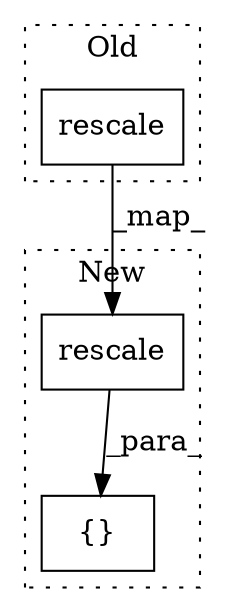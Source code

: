 digraph G {
subgraph cluster0 {
1 [label="rescale" a="32" s="2785,2796" l="8,1" shape="box"];
label = "Old";
style="dotted";
}
subgraph cluster1 {
2 [label="rescale" a="32" s="2861,2872" l="8,1" shape="box"];
3 [label="{}" a="4" s="2839,2873" l="1,1" shape="box"];
label = "New";
style="dotted";
}
1 -> 2 [label="_map_"];
2 -> 3 [label="_para_"];
}